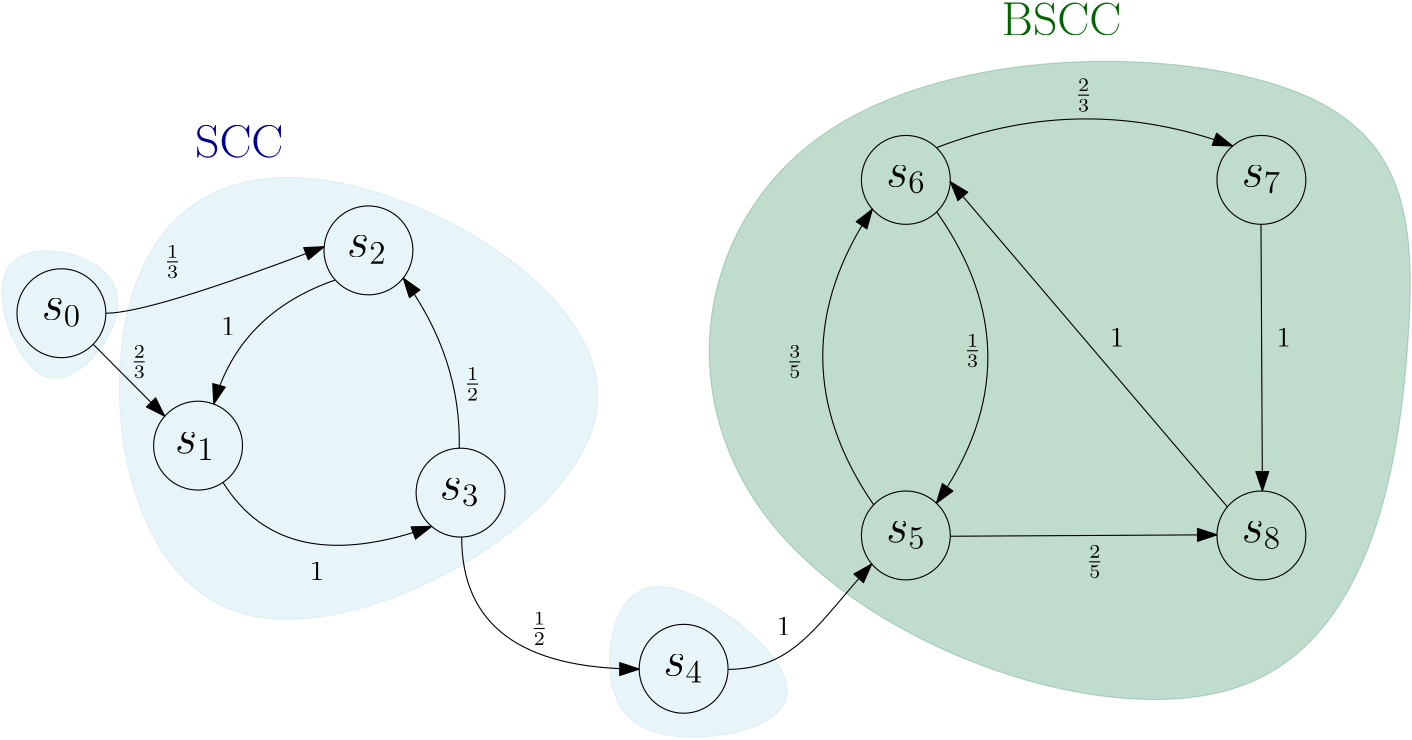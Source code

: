 <?xml version="1.0"?>
<!DOCTYPE ipe SYSTEM "ipe.dtd">
<ipe version="70206" creator="Ipe 7.2.6">
<info created="D:20180328153250" modified="D:20180520183132"/>
<ipestyle name="basic">
<symbol name="arrow/arc(spx)">
<path stroke="sym-stroke" fill="sym-stroke" pen="sym-pen">
0 0 m
-1 0.333 l
-1 -0.333 l
h
</path>
</symbol>
<symbol name="arrow/farc(spx)">
<path stroke="sym-stroke" fill="white" pen="sym-pen">
0 0 m
-1 0.333 l
-1 -0.333 l
h
</path>
</symbol>
<symbol name="arrow/ptarc(spx)">
<path stroke="sym-stroke" fill="sym-stroke" pen="sym-pen">
0 0 m
-1 0.333 l
-0.8 0 l
-1 -0.333 l
h
</path>
</symbol>
<symbol name="arrow/fptarc(spx)">
<path stroke="sym-stroke" fill="white" pen="sym-pen">
0 0 m
-1 0.333 l
-0.8 0 l
-1 -0.333 l
h
</path>
</symbol>
<symbol name="mark/circle(sx)" transformations="translations">
<path fill="sym-stroke">
0.6 0 0 0.6 0 0 e
0.4 0 0 0.4 0 0 e
</path>
</symbol>
<symbol name="mark/disk(sx)" transformations="translations">
<path fill="sym-stroke">
0.6 0 0 0.6 0 0 e
</path>
</symbol>
<symbol name="mark/fdisk(sfx)" transformations="translations">
<group>
<path fill="sym-fill">
0.5 0 0 0.5 0 0 e
</path>
<path fill="sym-stroke" fillrule="eofill">
0.6 0 0 0.6 0 0 e
0.4 0 0 0.4 0 0 e
</path>
</group>
</symbol>
<symbol name="mark/box(sx)" transformations="translations">
<path fill="sym-stroke" fillrule="eofill">
-0.6 -0.6 m
0.6 -0.6 l
0.6 0.6 l
-0.6 0.6 l
h
-0.4 -0.4 m
0.4 -0.4 l
0.4 0.4 l
-0.4 0.4 l
h
</path>
</symbol>
<symbol name="mark/square(sx)" transformations="translations">
<path fill="sym-stroke">
-0.6 -0.6 m
0.6 -0.6 l
0.6 0.6 l
-0.6 0.6 l
h
</path>
</symbol>
<symbol name="mark/fsquare(sfx)" transformations="translations">
<group>
<path fill="sym-fill">
-0.5 -0.5 m
0.5 -0.5 l
0.5 0.5 l
-0.5 0.5 l
h
</path>
<path fill="sym-stroke" fillrule="eofill">
-0.6 -0.6 m
0.6 -0.6 l
0.6 0.6 l
-0.6 0.6 l
h
-0.4 -0.4 m
0.4 -0.4 l
0.4 0.4 l
-0.4 0.4 l
h
</path>
</group>
</symbol>
<symbol name="mark/cross(sx)" transformations="translations">
<group>
<path fill="sym-stroke">
-0.43 -0.57 m
0.57 0.43 l
0.43 0.57 l
-0.57 -0.43 l
h
</path>
<path fill="sym-stroke">
-0.43 0.57 m
0.57 -0.43 l
0.43 -0.57 l
-0.57 0.43 l
h
</path>
</group>
</symbol>
<symbol name="arrow/fnormal(spx)">
<path stroke="sym-stroke" fill="white" pen="sym-pen">
0 0 m
-1 0.333 l
-1 -0.333 l
h
</path>
</symbol>
<symbol name="arrow/pointed(spx)">
<path stroke="sym-stroke" fill="sym-stroke" pen="sym-pen">
0 0 m
-1 0.333 l
-0.8 0 l
-1 -0.333 l
h
</path>
</symbol>
<symbol name="arrow/fpointed(spx)">
<path stroke="sym-stroke" fill="white" pen="sym-pen">
0 0 m
-1 0.333 l
-0.8 0 l
-1 -0.333 l
h
</path>
</symbol>
<symbol name="arrow/linear(spx)">
<path stroke="sym-stroke" pen="sym-pen">
-1 0.333 m
0 0 l
-1 -0.333 l
</path>
</symbol>
<symbol name="arrow/fdouble(spx)">
<path stroke="sym-stroke" fill="white" pen="sym-pen">
0 0 m
-1 0.333 l
-1 -0.333 l
h
-1 0 m
-2 0.333 l
-2 -0.333 l
h
</path>
</symbol>
<symbol name="arrow/double(spx)">
<path stroke="sym-stroke" fill="sym-stroke" pen="sym-pen">
0 0 m
-1 0.333 l
-1 -0.333 l
h
-1 0 m
-2 0.333 l
-2 -0.333 l
h
</path>
</symbol>
<pen name="heavier" value="0.8"/>
<pen name="fat" value="1.2"/>
<pen name="ultrafat" value="2"/>
<symbolsize name="large" value="5"/>
<symbolsize name="small" value="2"/>
<symbolsize name="tiny" value="1.1"/>
<arrowsize name="large" value="10"/>
<arrowsize name="small" value="5"/>
<arrowsize name="tiny" value="3"/>
<color name="red" value="1 0 0"/>
<color name="green" value="0 1 0"/>
<color name="blue" value="0 0 1"/>
<color name="yellow" value="1 1 0"/>
<color name="orange" value="1 0.647 0"/>
<color name="gold" value="1 0.843 0"/>
<color name="purple" value="0.627 0.125 0.941"/>
<color name="gray" value="0.745"/>
<color name="brown" value="0.647 0.165 0.165"/>
<color name="navy" value="0 0 0.502"/>
<color name="pink" value="1 0.753 0.796"/>
<color name="seagreen" value="0.18 0.545 0.341"/>
<color name="turquoise" value="0.251 0.878 0.816"/>
<color name="violet" value="0.933 0.51 0.933"/>
<color name="darkblue" value="0 0 0.545"/>
<color name="darkcyan" value="0 0.545 0.545"/>
<color name="darkgray" value="0.663"/>
<color name="darkgreen" value="0 0.392 0"/>
<color name="darkmagenta" value="0.545 0 0.545"/>
<color name="darkorange" value="1 0.549 0"/>
<color name="darkred" value="0.545 0 0"/>
<color name="lightblue" value="0.678 0.847 0.902"/>
<color name="lightcyan" value="0.878 1 1"/>
<color name="lightgray" value="0.827"/>
<color name="lightgreen" value="0.565 0.933 0.565"/>
<color name="lightyellow" value="1 1 0.878"/>
<dashstyle name="dashed" value="[4] 0"/>
<dashstyle name="dotted" value="[1 3] 0"/>
<dashstyle name="dash dotted" value="[4 2 1 2] 0"/>
<dashstyle name="dash dot dotted" value="[4 2 1 2 1 2] 0"/>
<textsize name="large" value="\large"/>
<textsize name="Large" value="\Large"/>
<textsize name="LARGE" value="\LARGE"/>
<textsize name="huge" value="\huge"/>
<textsize name="Huge" value="\Huge"/>
<textsize name="small" value="\small"/>
<textsize name="footnote" value="\footnotesize"/>
<textsize name="tiny" value="\tiny"/>
<textstyle name="center" begin="\begin{center}" end="\end{center}"/>
<textstyle name="itemize" begin="\begin{itemize}" end="\end{itemize}"/>
<textstyle name="item" begin="\begin{itemize}\item{}" end="\end{itemize}"/>
<gridsize name="4 pts" value="4"/>
<gridsize name="8 pts (~3 mm)" value="8"/>
<gridsize name="16 pts (~6 mm)" value="16"/>
<gridsize name="32 pts (~12 mm)" value="32"/>
<gridsize name="10 pts (~3.5 mm)" value="10"/>
<gridsize name="20 pts (~7 mm)" value="20"/>
<gridsize name="14 pts (~5 mm)" value="14"/>
<gridsize name="28 pts (~10 mm)" value="28"/>
<gridsize name="56 pts (~20 mm)" value="56"/>
<anglesize name="90 deg" value="90"/>
<anglesize name="60 deg" value="60"/>
<anglesize name="45 deg" value="45"/>
<anglesize name="30 deg" value="30"/>
<anglesize name="22.5 deg" value="22.5"/>
<opacity name="10%" value="0.1"/>
<opacity name="30%" value="0.3"/>
<opacity name="50%" value="0.5"/>
<opacity name="75%" value="0.75"/>
<tiling name="falling" angle="-60" step="4" width="1"/>
<tiling name="rising" angle="30" step="4" width="1"/>
</ipestyle>
<page>
<layer name="alpha"/>
<layer name="beta"/>
<view layers="alpha beta" active="beta"/>
<path layer="beta" stroke="lightblue" fill="lightblue" opacity="30%">
140 728
304 620
84 496
52 680 u
</path>
<path stroke="seagreen" fill="seagreen" opacity="30%">
288 752
528 752
540 660
508 476
256 564 u
</path>
<path layer="alpha" matrix="0.984353 -0.176206 0.176206 0.984353 -244.529 -29.4344" stroke="black">
16 0 0 16 224 688 e
</path>
<path matrix="0.984353 -0.176206 0.176206 0.984353 -276.028 -23.7958" stroke="black">
16 0 0 16 352 688 e
</path>
<path matrix="0.984353 -0.176206 0.176206 0.984353 -139.92 -80.6688" stroke="black">
16 0 0 16 160 800 e
</path>
<path matrix="1 0 0 1 192 -32" stroke="black">
16 0 0 16 160 736 e
</path>
<path matrix="1 0 0 1 192 -160" stroke="black">
16 0 0 16 160 736 e
</path>
<path matrix="1 0 0 1 320 -160" stroke="black">
16 0 0 16 160 736 e
</path>
<path matrix="1 0 0 1 320 -32" stroke="black">
16 0 0 16 160 736 e
</path>
<path matrix="1 0 0 1 16 -96" stroke="black" arrow="normal/normal">
90.1854 691.094 m
112 656
165.281 675.267 c
</path>
<path matrix="1 0 0 1 16 -96" stroke="black" arrow="normal/normal">
175.227 703.408 m
176 736
155.051 764.645 c
</path>
<path matrix="1 0 0 1 16 -96" stroke="black" arrow="normal/normal">
130.604 763.968 m
96 752
86.8538 719.297 c
</path>
<path matrix="1 0 0 1 16 -96" stroke="black" arrow="normal/normal">
324.413 683.034 m
288 736
323.952 789.471 c
</path>
<path matrix="1 0 0 1 16 -96" stroke="black" arrow="normal/normal">
347.103 788.479 m
384 736
347.005 683.614 c
</path>
<path matrix="1 0 0 1 16 -96" stroke="black" arrow="normal/normal">
351.997 671.715 m
448.002 672.234 l
</path>
<path matrix="1 0 0 1 16 -96" stroke="black" arrow="normal/normal">
451.749 682.291 m
351.988 799.382 l
</path>
<path matrix="1 0 0 1 16 -96" stroke="black" arrow="normal/normal">
347.022 811.598 m
400 832
453.655 812.206 c
</path>
<path matrix="1 0 0 1 16 -96" stroke="black" arrow="normal/normal">
463.849 784.001 m
464.362 687.996 l
</path>
<text matrix="1 0 0 1 44.9298 -46.2581" transformations="translations" pos="44 652" stroke="black" type="label" width="14.291" height="7.415" depth="2.58" valign="baseline" size="LARGE" style="math">s_1</text>
<text matrix="1 0 0 1 106.844 24.4277" transformations="translations" pos="44 652" stroke="black" type="label" width="14.291" height="7.415" depth="2.58" valign="baseline" size="LARGE" style="math">s_2</text>
<text matrix="1 0 0 1 140.247 -62.9005" transformations="translations" pos="44 652" stroke="black" type="label" width="14.291" height="7.415" depth="2.58" valign="baseline" size="LARGE" style="math">s_3</text>
<text matrix="1 0 0 1 300.93 -78.2581" transformations="translations" pos="44 652" stroke="black" type="label" width="14.291" height="7.415" depth="2.58" valign="baseline" size="LARGE" style="math">s_5</text>
<text matrix="1 0 0 1 300.93 49.7419" transformations="translations" pos="44 652" stroke="black" type="label" width="14.291" height="7.415" depth="2.58" valign="baseline" size="LARGE" style="math">s_6</text>
<text matrix="1 0 0 1 428.93 49.7419" transformations="translations" pos="44 652" stroke="black" type="label" width="14.291" height="7.415" depth="2.58" valign="baseline" size="LARGE" style="math">s_7</text>
<text matrix="1 0 0 1 428.93 -78.2581" transformations="translations" pos="44 652" stroke="black" type="label" width="14.291" height="7.415" depth="2.58" valign="baseline" size="LARGE" style="math">s_8</text>
<text layer="beta" matrix="1 0 0 1 0 -4" transformations="translations" pos="112 716" stroke="darkblue" type="label" width="31.781" height="11.761" depth="0" halign="center" valign="baseline" size="LARGE">SCC</text>
<text matrix="1 0 0 1 0 -8" transformations="translations" pos="408 764" stroke="darkgreen" type="label" width="43.045" height="11.761" depth="0" halign="center" valign="baseline" size="LARGE">BSCC</text>
<text transformations="translations" pos="88 672" stroke="black" type="label" width="6.362" height="8.422" depth="3.43" halign="center" valign="baseline" style="math">\frac{1}{3}</text>
<text matrix="1 0 0 1 -12 -36" transformations="translations" pos="88 672" stroke="black" type="label" width="6.362" height="8.422" depth="3.43" halign="center" valign="baseline" style="math">\frac{2}{3}</text>
<text matrix="1 0 0 1 8 8" transformations="translations" pos="132 552" stroke="black" type="label" width="4.981" height="6.42" depth="0" halign="center" valign="baseline" style="math">1</text>
<text matrix="1 0 0 1 64 76" transformations="translations" pos="132 552" stroke="black" type="label" width="6.362" height="8.422" depth="3.43" halign="center" valign="baseline" style="math">\frac{1}{2}</text>
<text matrix="1 0 0 1 -24 96" transformations="translations" pos="132 552" stroke="black" type="label" width="4.981" height="6.42" depth="0" halign="center" valign="baseline" style="math">1</text>
<text matrix="1 0 0 1 88 -12" transformations="translations" pos="132 552" stroke="black" type="label" width="6.362" height="8.422" depth="3.43" halign="center" valign="baseline" style="math">\frac{1}{2}</text>
<text matrix="1 0 0 1 176 -12" transformations="translations" pos="132 552" stroke="black" type="label" width="4.981" height="6.42" depth="0" halign="center" valign="baseline" style="math">1</text>
<text matrix="1 0 0 1 224 -36" transformations="translations" pos="88 672" stroke="black" type="label" width="6.362" height="8.422" depth="3.43" halign="center" valign="baseline" style="math">\frac{3}{5}</text>
<text matrix="1 0 0 1 332 -108" transformations="translations" pos="88 672" stroke="black" type="label" width="6.362" height="8.422" depth="3.43" halign="center" valign="baseline" style="math">\frac{2}{5}</text>
<text matrix="1 0 0 1 288 -32" transformations="translations" pos="88 672" stroke="black" type="label" width="6.362" height="8.422" depth="3.43" halign="center" valign="baseline" style="math">\frac{1}{3}</text>
<text matrix="1 0 0 1 328 60" transformations="translations" pos="88 672" stroke="black" type="label" width="6.362" height="8.422" depth="3.43" halign="center" valign="baseline" style="math">\frac{2}{3}</text>
<text matrix="1 0 0 1 356 92" transformations="translations" pos="132 552" stroke="black" type="label" width="4.981" height="6.42" depth="0" halign="center" valign="baseline" style="math">1</text>
<text matrix="1 0 0 1 296 92" transformations="translations" pos="132 552" stroke="black" type="label" width="4.981" height="6.42" depth="0" halign="center" valign="baseline" style="math">1</text>
<path stroke="lightblue" fill="lightblue" opacity="30%">
60 680
76 656
40 616
16 680 u
</path>
<path matrix="1 0 0 1 -112 -80" stroke="black">
16 0 0 16 160 736 e
</path>
<path matrix="1 0 0 1 16 -96" stroke="black" arrow="normal/normal">
48 752 m
64 752
126.596 775.939 c
</path>
<path matrix="1 0 0 1 16 -96" stroke="black" arrow="normal/normal">
43.438 740.812 m
69.206 714.925 l
</path>
<text matrix="1 0 0 1 -3.07016 1.74188" transformations="translations" pos="44 652" stroke="black" type="label" width="14.291" height="7.415" depth="2.58" valign="baseline" size="LARGE" style="math">s_0</text>
<path stroke="lightblue" fill="lightblue" opacity="30%">
256 576
336 512
256 496
240 528 u
</path>
<path matrix="1 0 0 1 112 -208" stroke="black">
16 0 0 16 160 736 e
</path>
<path matrix="1 0 0 1 16 -96" stroke="black" arrow="normal/normal">
176.108 671.42 m
176 624
240 623.887 c
</path>
<path matrix="1 0 0 1 16 -96" stroke="black" arrow="normal/normal">
271.998 623.771 m
296 624
304 640
323.723 661.739 c
</path>
<text matrix="1 0 0 1 220.756 -126.32" transformations="translations" pos="44 652" stroke="black" type="label" width="14.291" height="7.415" depth="2.58" valign="baseline" size="LARGE" style="math">s_4</text>
</page>
</ipe>
